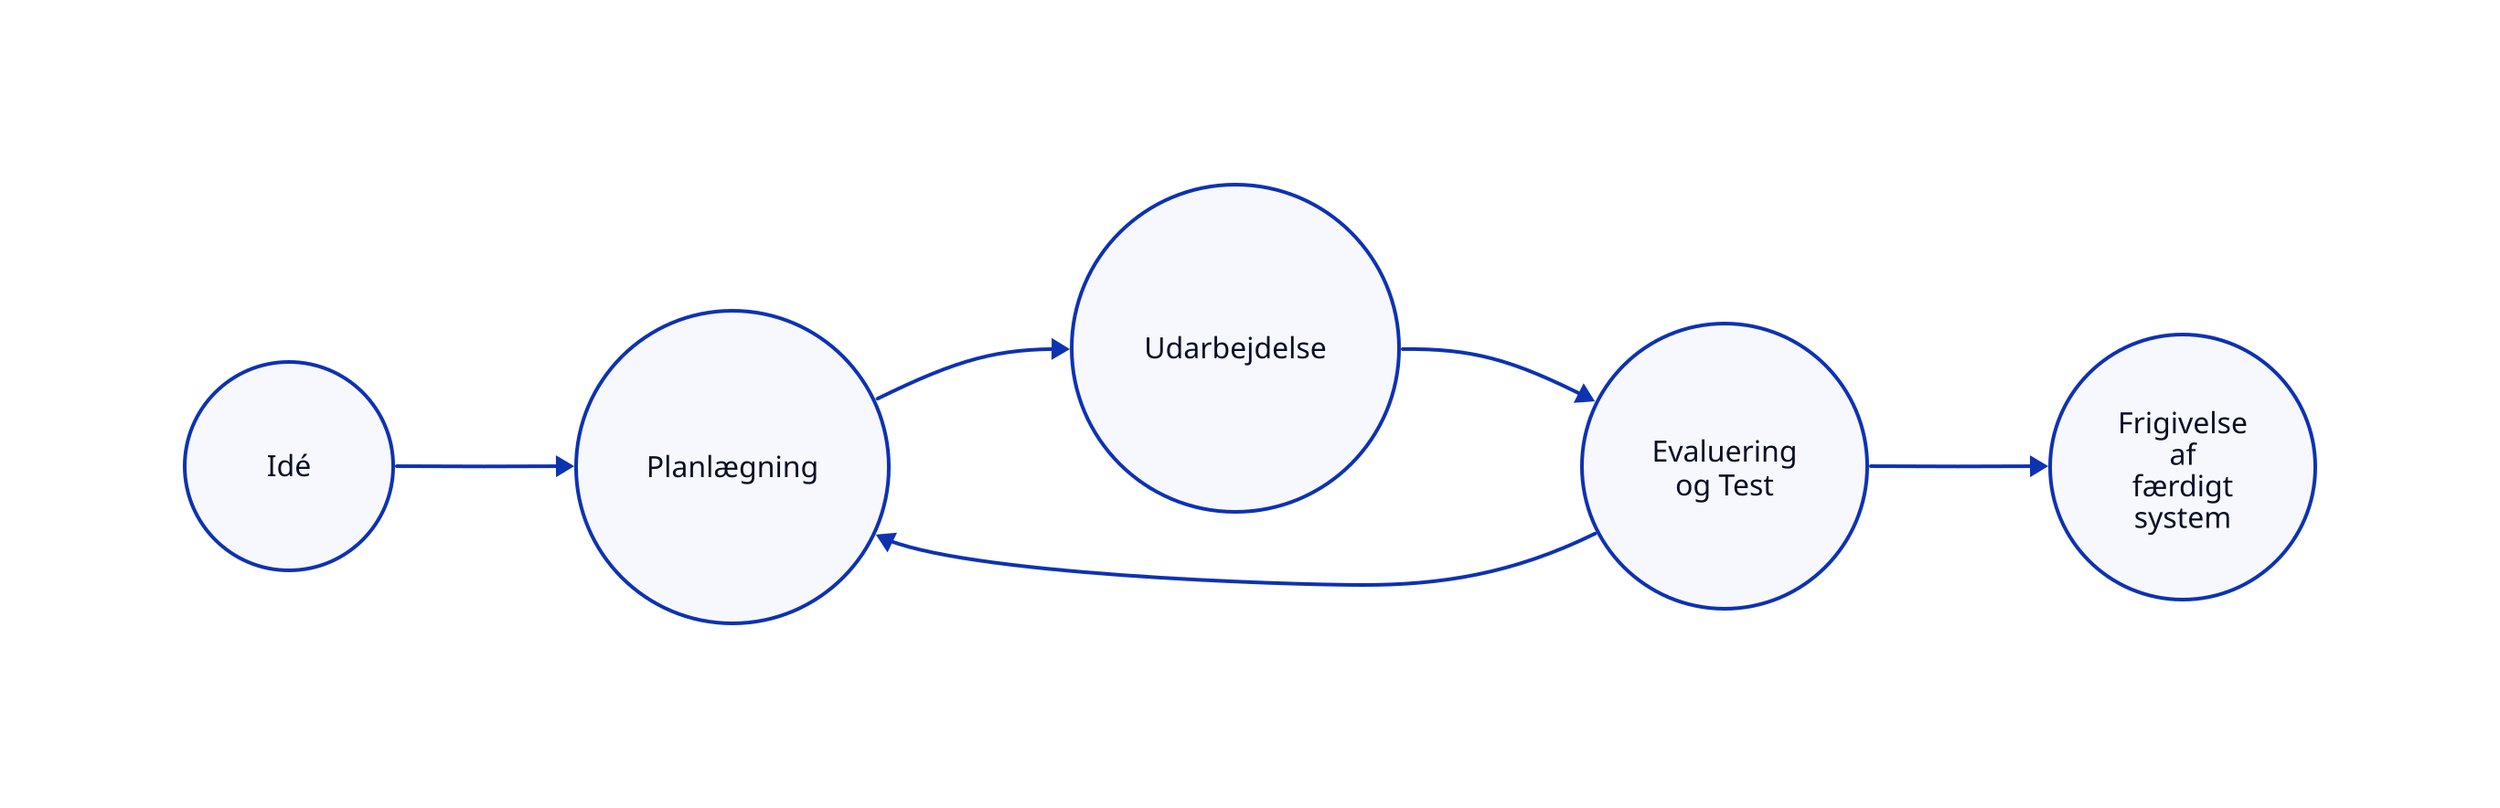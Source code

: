 # generate png file using:
# d2 --sketch --layout=dagre --pad 10 .\dev_model.d2 .\dev_model.png

*: {
    shape: circle
}

# direction: right
direction: right

idea: "       Idé        "
release: Frigivelse\naf\nfærdigt\nsystem

idea -> planning
planning: Planlægning
implementation: Udarbejdelse
test: Evaluering\n og Test

planning -> implementation
implementation -> test
test -> planning
test -> release
